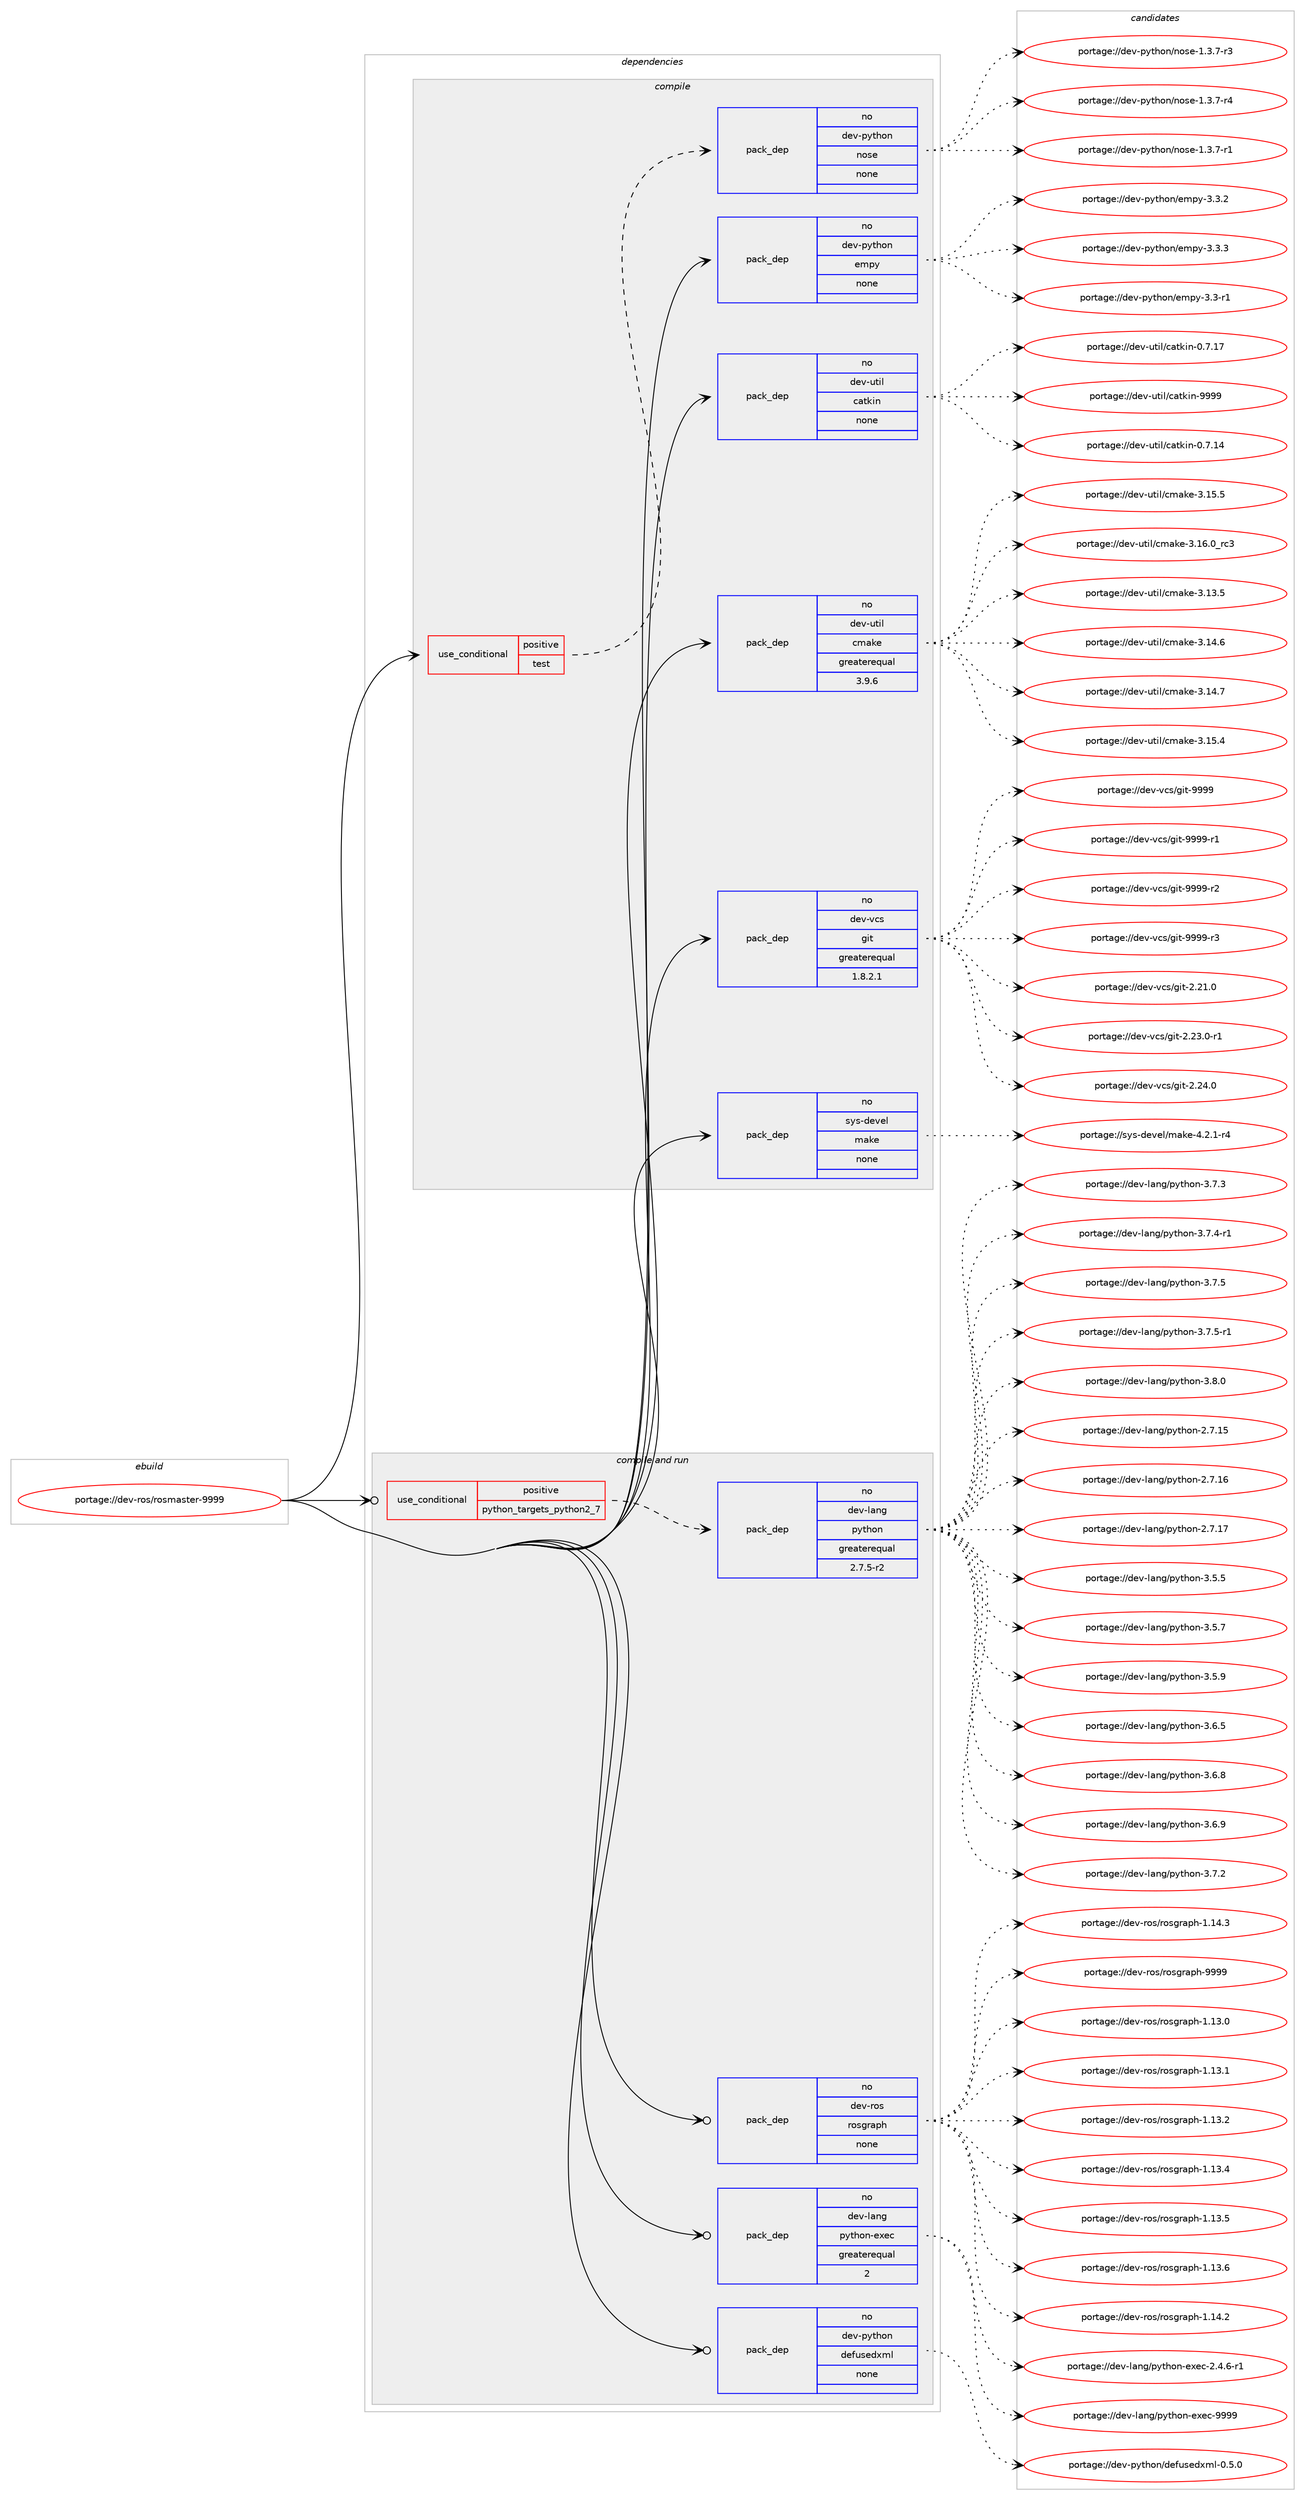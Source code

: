 digraph prolog {

# *************
# Graph options
# *************

newrank=true;
concentrate=true;
compound=true;
graph [rankdir=LR,fontname=Helvetica,fontsize=10,ranksep=1.5];#, ranksep=2.5, nodesep=0.2];
edge  [arrowhead=vee];
node  [fontname=Helvetica,fontsize=10];

# **********
# The ebuild
# **********

subgraph cluster_leftcol {
color=gray;
rank=same;
label=<<i>ebuild</i>>;
id [label="portage://dev-ros/rosmaster-9999", color=red, width=4, href="../dev-ros/rosmaster-9999.svg"];
}

# ****************
# The dependencies
# ****************

subgraph cluster_midcol {
color=gray;
label=<<i>dependencies</i>>;
subgraph cluster_compile {
fillcolor="#eeeeee";
style=filled;
label=<<i>compile</i>>;
subgraph cond44094 {
dependency197239 [label=<<TABLE BORDER="0" CELLBORDER="1" CELLSPACING="0" CELLPADDING="4"><TR><TD ROWSPAN="3" CELLPADDING="10">use_conditional</TD></TR><TR><TD>positive</TD></TR><TR><TD>test</TD></TR></TABLE>>, shape=none, color=red];
subgraph pack149717 {
dependency197240 [label=<<TABLE BORDER="0" CELLBORDER="1" CELLSPACING="0" CELLPADDING="4" WIDTH="220"><TR><TD ROWSPAN="6" CELLPADDING="30">pack_dep</TD></TR><TR><TD WIDTH="110">no</TD></TR><TR><TD>dev-python</TD></TR><TR><TD>nose</TD></TR><TR><TD>none</TD></TR><TR><TD></TD></TR></TABLE>>, shape=none, color=blue];
}
dependency197239:e -> dependency197240:w [weight=20,style="dashed",arrowhead="vee"];
}
id:e -> dependency197239:w [weight=20,style="solid",arrowhead="vee"];
subgraph pack149718 {
dependency197241 [label=<<TABLE BORDER="0" CELLBORDER="1" CELLSPACING="0" CELLPADDING="4" WIDTH="220"><TR><TD ROWSPAN="6" CELLPADDING="30">pack_dep</TD></TR><TR><TD WIDTH="110">no</TD></TR><TR><TD>dev-python</TD></TR><TR><TD>empy</TD></TR><TR><TD>none</TD></TR><TR><TD></TD></TR></TABLE>>, shape=none, color=blue];
}
id:e -> dependency197241:w [weight=20,style="solid",arrowhead="vee"];
subgraph pack149719 {
dependency197242 [label=<<TABLE BORDER="0" CELLBORDER="1" CELLSPACING="0" CELLPADDING="4" WIDTH="220"><TR><TD ROWSPAN="6" CELLPADDING="30">pack_dep</TD></TR><TR><TD WIDTH="110">no</TD></TR><TR><TD>dev-util</TD></TR><TR><TD>catkin</TD></TR><TR><TD>none</TD></TR><TR><TD></TD></TR></TABLE>>, shape=none, color=blue];
}
id:e -> dependency197242:w [weight=20,style="solid",arrowhead="vee"];
subgraph pack149720 {
dependency197243 [label=<<TABLE BORDER="0" CELLBORDER="1" CELLSPACING="0" CELLPADDING="4" WIDTH="220"><TR><TD ROWSPAN="6" CELLPADDING="30">pack_dep</TD></TR><TR><TD WIDTH="110">no</TD></TR><TR><TD>dev-util</TD></TR><TR><TD>cmake</TD></TR><TR><TD>greaterequal</TD></TR><TR><TD>3.9.6</TD></TR></TABLE>>, shape=none, color=blue];
}
id:e -> dependency197243:w [weight=20,style="solid",arrowhead="vee"];
subgraph pack149721 {
dependency197244 [label=<<TABLE BORDER="0" CELLBORDER="1" CELLSPACING="0" CELLPADDING="4" WIDTH="220"><TR><TD ROWSPAN="6" CELLPADDING="30">pack_dep</TD></TR><TR><TD WIDTH="110">no</TD></TR><TR><TD>dev-vcs</TD></TR><TR><TD>git</TD></TR><TR><TD>greaterequal</TD></TR><TR><TD>1.8.2.1</TD></TR></TABLE>>, shape=none, color=blue];
}
id:e -> dependency197244:w [weight=20,style="solid",arrowhead="vee"];
subgraph pack149722 {
dependency197245 [label=<<TABLE BORDER="0" CELLBORDER="1" CELLSPACING="0" CELLPADDING="4" WIDTH="220"><TR><TD ROWSPAN="6" CELLPADDING="30">pack_dep</TD></TR><TR><TD WIDTH="110">no</TD></TR><TR><TD>sys-devel</TD></TR><TR><TD>make</TD></TR><TR><TD>none</TD></TR><TR><TD></TD></TR></TABLE>>, shape=none, color=blue];
}
id:e -> dependency197245:w [weight=20,style="solid",arrowhead="vee"];
}
subgraph cluster_compileandrun {
fillcolor="#eeeeee";
style=filled;
label=<<i>compile and run</i>>;
subgraph cond44095 {
dependency197246 [label=<<TABLE BORDER="0" CELLBORDER="1" CELLSPACING="0" CELLPADDING="4"><TR><TD ROWSPAN="3" CELLPADDING="10">use_conditional</TD></TR><TR><TD>positive</TD></TR><TR><TD>python_targets_python2_7</TD></TR></TABLE>>, shape=none, color=red];
subgraph pack149723 {
dependency197247 [label=<<TABLE BORDER="0" CELLBORDER="1" CELLSPACING="0" CELLPADDING="4" WIDTH="220"><TR><TD ROWSPAN="6" CELLPADDING="30">pack_dep</TD></TR><TR><TD WIDTH="110">no</TD></TR><TR><TD>dev-lang</TD></TR><TR><TD>python</TD></TR><TR><TD>greaterequal</TD></TR><TR><TD>2.7.5-r2</TD></TR></TABLE>>, shape=none, color=blue];
}
dependency197246:e -> dependency197247:w [weight=20,style="dashed",arrowhead="vee"];
}
id:e -> dependency197246:w [weight=20,style="solid",arrowhead="odotvee"];
subgraph pack149724 {
dependency197248 [label=<<TABLE BORDER="0" CELLBORDER="1" CELLSPACING="0" CELLPADDING="4" WIDTH="220"><TR><TD ROWSPAN="6" CELLPADDING="30">pack_dep</TD></TR><TR><TD WIDTH="110">no</TD></TR><TR><TD>dev-lang</TD></TR><TR><TD>python-exec</TD></TR><TR><TD>greaterequal</TD></TR><TR><TD>2</TD></TR></TABLE>>, shape=none, color=blue];
}
id:e -> dependency197248:w [weight=20,style="solid",arrowhead="odotvee"];
subgraph pack149725 {
dependency197249 [label=<<TABLE BORDER="0" CELLBORDER="1" CELLSPACING="0" CELLPADDING="4" WIDTH="220"><TR><TD ROWSPAN="6" CELLPADDING="30">pack_dep</TD></TR><TR><TD WIDTH="110">no</TD></TR><TR><TD>dev-python</TD></TR><TR><TD>defusedxml</TD></TR><TR><TD>none</TD></TR><TR><TD></TD></TR></TABLE>>, shape=none, color=blue];
}
id:e -> dependency197249:w [weight=20,style="solid",arrowhead="odotvee"];
subgraph pack149726 {
dependency197250 [label=<<TABLE BORDER="0" CELLBORDER="1" CELLSPACING="0" CELLPADDING="4" WIDTH="220"><TR><TD ROWSPAN="6" CELLPADDING="30">pack_dep</TD></TR><TR><TD WIDTH="110">no</TD></TR><TR><TD>dev-ros</TD></TR><TR><TD>rosgraph</TD></TR><TR><TD>none</TD></TR><TR><TD></TD></TR></TABLE>>, shape=none, color=blue];
}
id:e -> dependency197250:w [weight=20,style="solid",arrowhead="odotvee"];
}
subgraph cluster_run {
fillcolor="#eeeeee";
style=filled;
label=<<i>run</i>>;
}
}

# **************
# The candidates
# **************

subgraph cluster_choices {
rank=same;
color=gray;
label=<<i>candidates</i>>;

subgraph choice149717 {
color=black;
nodesep=1;
choiceportage10010111845112121116104111110471101111151014549465146554511449 [label="portage://dev-python/nose-1.3.7-r1", color=red, width=4,href="../dev-python/nose-1.3.7-r1.svg"];
choiceportage10010111845112121116104111110471101111151014549465146554511451 [label="portage://dev-python/nose-1.3.7-r3", color=red, width=4,href="../dev-python/nose-1.3.7-r3.svg"];
choiceportage10010111845112121116104111110471101111151014549465146554511452 [label="portage://dev-python/nose-1.3.7-r4", color=red, width=4,href="../dev-python/nose-1.3.7-r4.svg"];
dependency197240:e -> choiceportage10010111845112121116104111110471101111151014549465146554511449:w [style=dotted,weight="100"];
dependency197240:e -> choiceportage10010111845112121116104111110471101111151014549465146554511451:w [style=dotted,weight="100"];
dependency197240:e -> choiceportage10010111845112121116104111110471101111151014549465146554511452:w [style=dotted,weight="100"];
}
subgraph choice149718 {
color=black;
nodesep=1;
choiceportage1001011184511212111610411111047101109112121455146514511449 [label="portage://dev-python/empy-3.3-r1", color=red, width=4,href="../dev-python/empy-3.3-r1.svg"];
choiceportage1001011184511212111610411111047101109112121455146514650 [label="portage://dev-python/empy-3.3.2", color=red, width=4,href="../dev-python/empy-3.3.2.svg"];
choiceportage1001011184511212111610411111047101109112121455146514651 [label="portage://dev-python/empy-3.3.3", color=red, width=4,href="../dev-python/empy-3.3.3.svg"];
dependency197241:e -> choiceportage1001011184511212111610411111047101109112121455146514511449:w [style=dotted,weight="100"];
dependency197241:e -> choiceportage1001011184511212111610411111047101109112121455146514650:w [style=dotted,weight="100"];
dependency197241:e -> choiceportage1001011184511212111610411111047101109112121455146514651:w [style=dotted,weight="100"];
}
subgraph choice149719 {
color=black;
nodesep=1;
choiceportage1001011184511711610510847999711610710511045484655464952 [label="portage://dev-util/catkin-0.7.14", color=red, width=4,href="../dev-util/catkin-0.7.14.svg"];
choiceportage1001011184511711610510847999711610710511045484655464955 [label="portage://dev-util/catkin-0.7.17", color=red, width=4,href="../dev-util/catkin-0.7.17.svg"];
choiceportage100101118451171161051084799971161071051104557575757 [label="portage://dev-util/catkin-9999", color=red, width=4,href="../dev-util/catkin-9999.svg"];
dependency197242:e -> choiceportage1001011184511711610510847999711610710511045484655464952:w [style=dotted,weight="100"];
dependency197242:e -> choiceportage1001011184511711610510847999711610710511045484655464955:w [style=dotted,weight="100"];
dependency197242:e -> choiceportage100101118451171161051084799971161071051104557575757:w [style=dotted,weight="100"];
}
subgraph choice149720 {
color=black;
nodesep=1;
choiceportage1001011184511711610510847991099710710145514649514653 [label="portage://dev-util/cmake-3.13.5", color=red, width=4,href="../dev-util/cmake-3.13.5.svg"];
choiceportage1001011184511711610510847991099710710145514649524654 [label="portage://dev-util/cmake-3.14.6", color=red, width=4,href="../dev-util/cmake-3.14.6.svg"];
choiceportage1001011184511711610510847991099710710145514649524655 [label="portage://dev-util/cmake-3.14.7", color=red, width=4,href="../dev-util/cmake-3.14.7.svg"];
choiceportage1001011184511711610510847991099710710145514649534652 [label="portage://dev-util/cmake-3.15.4", color=red, width=4,href="../dev-util/cmake-3.15.4.svg"];
choiceportage1001011184511711610510847991099710710145514649534653 [label="portage://dev-util/cmake-3.15.5", color=red, width=4,href="../dev-util/cmake-3.15.5.svg"];
choiceportage1001011184511711610510847991099710710145514649544648951149951 [label="portage://dev-util/cmake-3.16.0_rc3", color=red, width=4,href="../dev-util/cmake-3.16.0_rc3.svg"];
dependency197243:e -> choiceportage1001011184511711610510847991099710710145514649514653:w [style=dotted,weight="100"];
dependency197243:e -> choiceportage1001011184511711610510847991099710710145514649524654:w [style=dotted,weight="100"];
dependency197243:e -> choiceportage1001011184511711610510847991099710710145514649524655:w [style=dotted,weight="100"];
dependency197243:e -> choiceportage1001011184511711610510847991099710710145514649534652:w [style=dotted,weight="100"];
dependency197243:e -> choiceportage1001011184511711610510847991099710710145514649534653:w [style=dotted,weight="100"];
dependency197243:e -> choiceportage1001011184511711610510847991099710710145514649544648951149951:w [style=dotted,weight="100"];
}
subgraph choice149721 {
color=black;
nodesep=1;
choiceportage10010111845118991154710310511645504650494648 [label="portage://dev-vcs/git-2.21.0", color=red, width=4,href="../dev-vcs/git-2.21.0.svg"];
choiceportage100101118451189911547103105116455046505146484511449 [label="portage://dev-vcs/git-2.23.0-r1", color=red, width=4,href="../dev-vcs/git-2.23.0-r1.svg"];
choiceportage10010111845118991154710310511645504650524648 [label="portage://dev-vcs/git-2.24.0", color=red, width=4,href="../dev-vcs/git-2.24.0.svg"];
choiceportage1001011184511899115471031051164557575757 [label="portage://dev-vcs/git-9999", color=red, width=4,href="../dev-vcs/git-9999.svg"];
choiceportage10010111845118991154710310511645575757574511449 [label="portage://dev-vcs/git-9999-r1", color=red, width=4,href="../dev-vcs/git-9999-r1.svg"];
choiceportage10010111845118991154710310511645575757574511450 [label="portage://dev-vcs/git-9999-r2", color=red, width=4,href="../dev-vcs/git-9999-r2.svg"];
choiceportage10010111845118991154710310511645575757574511451 [label="portage://dev-vcs/git-9999-r3", color=red, width=4,href="../dev-vcs/git-9999-r3.svg"];
dependency197244:e -> choiceportage10010111845118991154710310511645504650494648:w [style=dotted,weight="100"];
dependency197244:e -> choiceportage100101118451189911547103105116455046505146484511449:w [style=dotted,weight="100"];
dependency197244:e -> choiceportage10010111845118991154710310511645504650524648:w [style=dotted,weight="100"];
dependency197244:e -> choiceportage1001011184511899115471031051164557575757:w [style=dotted,weight="100"];
dependency197244:e -> choiceportage10010111845118991154710310511645575757574511449:w [style=dotted,weight="100"];
dependency197244:e -> choiceportage10010111845118991154710310511645575757574511450:w [style=dotted,weight="100"];
dependency197244:e -> choiceportage10010111845118991154710310511645575757574511451:w [style=dotted,weight="100"];
}
subgraph choice149722 {
color=black;
nodesep=1;
choiceportage1151211154510010111810110847109971071014552465046494511452 [label="portage://sys-devel/make-4.2.1-r4", color=red, width=4,href="../sys-devel/make-4.2.1-r4.svg"];
dependency197245:e -> choiceportage1151211154510010111810110847109971071014552465046494511452:w [style=dotted,weight="100"];
}
subgraph choice149723 {
color=black;
nodesep=1;
choiceportage10010111845108971101034711212111610411111045504655464953 [label="portage://dev-lang/python-2.7.15", color=red, width=4,href="../dev-lang/python-2.7.15.svg"];
choiceportage10010111845108971101034711212111610411111045504655464954 [label="portage://dev-lang/python-2.7.16", color=red, width=4,href="../dev-lang/python-2.7.16.svg"];
choiceportage10010111845108971101034711212111610411111045504655464955 [label="portage://dev-lang/python-2.7.17", color=red, width=4,href="../dev-lang/python-2.7.17.svg"];
choiceportage100101118451089711010347112121116104111110455146534653 [label="portage://dev-lang/python-3.5.5", color=red, width=4,href="../dev-lang/python-3.5.5.svg"];
choiceportage100101118451089711010347112121116104111110455146534655 [label="portage://dev-lang/python-3.5.7", color=red, width=4,href="../dev-lang/python-3.5.7.svg"];
choiceportage100101118451089711010347112121116104111110455146534657 [label="portage://dev-lang/python-3.5.9", color=red, width=4,href="../dev-lang/python-3.5.9.svg"];
choiceportage100101118451089711010347112121116104111110455146544653 [label="portage://dev-lang/python-3.6.5", color=red, width=4,href="../dev-lang/python-3.6.5.svg"];
choiceportage100101118451089711010347112121116104111110455146544656 [label="portage://dev-lang/python-3.6.8", color=red, width=4,href="../dev-lang/python-3.6.8.svg"];
choiceportage100101118451089711010347112121116104111110455146544657 [label="portage://dev-lang/python-3.6.9", color=red, width=4,href="../dev-lang/python-3.6.9.svg"];
choiceportage100101118451089711010347112121116104111110455146554650 [label="portage://dev-lang/python-3.7.2", color=red, width=4,href="../dev-lang/python-3.7.2.svg"];
choiceportage100101118451089711010347112121116104111110455146554651 [label="portage://dev-lang/python-3.7.3", color=red, width=4,href="../dev-lang/python-3.7.3.svg"];
choiceportage1001011184510897110103471121211161041111104551465546524511449 [label="portage://dev-lang/python-3.7.4-r1", color=red, width=4,href="../dev-lang/python-3.7.4-r1.svg"];
choiceportage100101118451089711010347112121116104111110455146554653 [label="portage://dev-lang/python-3.7.5", color=red, width=4,href="../dev-lang/python-3.7.5.svg"];
choiceportage1001011184510897110103471121211161041111104551465546534511449 [label="portage://dev-lang/python-3.7.5-r1", color=red, width=4,href="../dev-lang/python-3.7.5-r1.svg"];
choiceportage100101118451089711010347112121116104111110455146564648 [label="portage://dev-lang/python-3.8.0", color=red, width=4,href="../dev-lang/python-3.8.0.svg"];
dependency197247:e -> choiceportage10010111845108971101034711212111610411111045504655464953:w [style=dotted,weight="100"];
dependency197247:e -> choiceportage10010111845108971101034711212111610411111045504655464954:w [style=dotted,weight="100"];
dependency197247:e -> choiceportage10010111845108971101034711212111610411111045504655464955:w [style=dotted,weight="100"];
dependency197247:e -> choiceportage100101118451089711010347112121116104111110455146534653:w [style=dotted,weight="100"];
dependency197247:e -> choiceportage100101118451089711010347112121116104111110455146534655:w [style=dotted,weight="100"];
dependency197247:e -> choiceportage100101118451089711010347112121116104111110455146534657:w [style=dotted,weight="100"];
dependency197247:e -> choiceportage100101118451089711010347112121116104111110455146544653:w [style=dotted,weight="100"];
dependency197247:e -> choiceportage100101118451089711010347112121116104111110455146544656:w [style=dotted,weight="100"];
dependency197247:e -> choiceportage100101118451089711010347112121116104111110455146544657:w [style=dotted,weight="100"];
dependency197247:e -> choiceportage100101118451089711010347112121116104111110455146554650:w [style=dotted,weight="100"];
dependency197247:e -> choiceportage100101118451089711010347112121116104111110455146554651:w [style=dotted,weight="100"];
dependency197247:e -> choiceportage1001011184510897110103471121211161041111104551465546524511449:w [style=dotted,weight="100"];
dependency197247:e -> choiceportage100101118451089711010347112121116104111110455146554653:w [style=dotted,weight="100"];
dependency197247:e -> choiceportage1001011184510897110103471121211161041111104551465546534511449:w [style=dotted,weight="100"];
dependency197247:e -> choiceportage100101118451089711010347112121116104111110455146564648:w [style=dotted,weight="100"];
}
subgraph choice149724 {
color=black;
nodesep=1;
choiceportage10010111845108971101034711212111610411111045101120101994550465246544511449 [label="portage://dev-lang/python-exec-2.4.6-r1", color=red, width=4,href="../dev-lang/python-exec-2.4.6-r1.svg"];
choiceportage10010111845108971101034711212111610411111045101120101994557575757 [label="portage://dev-lang/python-exec-9999", color=red, width=4,href="../dev-lang/python-exec-9999.svg"];
dependency197248:e -> choiceportage10010111845108971101034711212111610411111045101120101994550465246544511449:w [style=dotted,weight="100"];
dependency197248:e -> choiceportage10010111845108971101034711212111610411111045101120101994557575757:w [style=dotted,weight="100"];
}
subgraph choice149725 {
color=black;
nodesep=1;
choiceportage1001011184511212111610411111047100101102117115101100120109108454846534648 [label="portage://dev-python/defusedxml-0.5.0", color=red, width=4,href="../dev-python/defusedxml-0.5.0.svg"];
dependency197249:e -> choiceportage1001011184511212111610411111047100101102117115101100120109108454846534648:w [style=dotted,weight="100"];
}
subgraph choice149726 {
color=black;
nodesep=1;
choiceportage10010111845114111115471141111151031149711210445494649514648 [label="portage://dev-ros/rosgraph-1.13.0", color=red, width=4,href="../dev-ros/rosgraph-1.13.0.svg"];
choiceportage10010111845114111115471141111151031149711210445494649514649 [label="portage://dev-ros/rosgraph-1.13.1", color=red, width=4,href="../dev-ros/rosgraph-1.13.1.svg"];
choiceportage10010111845114111115471141111151031149711210445494649514650 [label="portage://dev-ros/rosgraph-1.13.2", color=red, width=4,href="../dev-ros/rosgraph-1.13.2.svg"];
choiceportage10010111845114111115471141111151031149711210445494649514652 [label="portage://dev-ros/rosgraph-1.13.4", color=red, width=4,href="../dev-ros/rosgraph-1.13.4.svg"];
choiceportage10010111845114111115471141111151031149711210445494649514653 [label="portage://dev-ros/rosgraph-1.13.5", color=red, width=4,href="../dev-ros/rosgraph-1.13.5.svg"];
choiceportage10010111845114111115471141111151031149711210445494649514654 [label="portage://dev-ros/rosgraph-1.13.6", color=red, width=4,href="../dev-ros/rosgraph-1.13.6.svg"];
choiceportage10010111845114111115471141111151031149711210445494649524650 [label="portage://dev-ros/rosgraph-1.14.2", color=red, width=4,href="../dev-ros/rosgraph-1.14.2.svg"];
choiceportage10010111845114111115471141111151031149711210445494649524651 [label="portage://dev-ros/rosgraph-1.14.3", color=red, width=4,href="../dev-ros/rosgraph-1.14.3.svg"];
choiceportage1001011184511411111547114111115103114971121044557575757 [label="portage://dev-ros/rosgraph-9999", color=red, width=4,href="../dev-ros/rosgraph-9999.svg"];
dependency197250:e -> choiceportage10010111845114111115471141111151031149711210445494649514648:w [style=dotted,weight="100"];
dependency197250:e -> choiceportage10010111845114111115471141111151031149711210445494649514649:w [style=dotted,weight="100"];
dependency197250:e -> choiceportage10010111845114111115471141111151031149711210445494649514650:w [style=dotted,weight="100"];
dependency197250:e -> choiceportage10010111845114111115471141111151031149711210445494649514652:w [style=dotted,weight="100"];
dependency197250:e -> choiceportage10010111845114111115471141111151031149711210445494649514653:w [style=dotted,weight="100"];
dependency197250:e -> choiceportage10010111845114111115471141111151031149711210445494649514654:w [style=dotted,weight="100"];
dependency197250:e -> choiceportage10010111845114111115471141111151031149711210445494649524650:w [style=dotted,weight="100"];
dependency197250:e -> choiceportage10010111845114111115471141111151031149711210445494649524651:w [style=dotted,weight="100"];
dependency197250:e -> choiceportage1001011184511411111547114111115103114971121044557575757:w [style=dotted,weight="100"];
}
}

}
